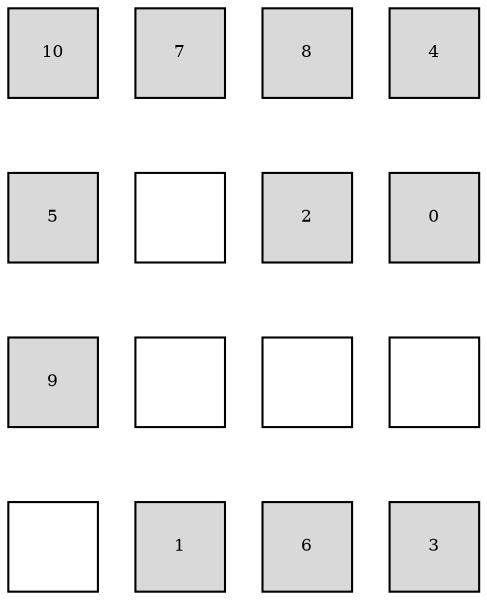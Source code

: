 digraph layout{
 rankdir=TB;
 splines=ortho;
 node [style=filled shape=square fixedsize=true width=0.6];
0[label="10", fontsize=8, fillcolor="#d9d9d9"];
1[label="7", fontsize=8, fillcolor="#d9d9d9"];
2[label="8", fontsize=8, fillcolor="#d9d9d9"];
3[label="4", fontsize=8, fillcolor="#d9d9d9"];
4[label="5", fontsize=8, fillcolor="#d9d9d9"];
5[label="", fontsize=8, fillcolor="#ffffff"];
6[label="2", fontsize=8, fillcolor="#d9d9d9"];
7[label="0", fontsize=8, fillcolor="#d9d9d9"];
8[label="9", fontsize=8, fillcolor="#d9d9d9"];
9[label="", fontsize=8, fillcolor="#ffffff"];
10[label="", fontsize=8, fillcolor="#ffffff"];
11[label="", fontsize=8, fillcolor="#ffffff"];
12[label="", fontsize=8, fillcolor="#ffffff"];
13[label="1", fontsize=8, fillcolor="#d9d9d9"];
14[label="6", fontsize=8, fillcolor="#d9d9d9"];
15[label="3", fontsize=8, fillcolor="#d9d9d9"];
edge [constraint=true, style=invis];
0 -> 4 -> 8 -> 12;
1 -> 5 -> 9 -> 13;
2 -> 6 -> 10 -> 14;
3 -> 7 -> 11 -> 15;
rank = same {0 -> 1 -> 2 -> 3};
rank = same {4 -> 5 -> 6 -> 7};
rank = same {8 -> 9 -> 10 -> 11};
rank = same {12 -> 13 -> 14 -> 15};
}